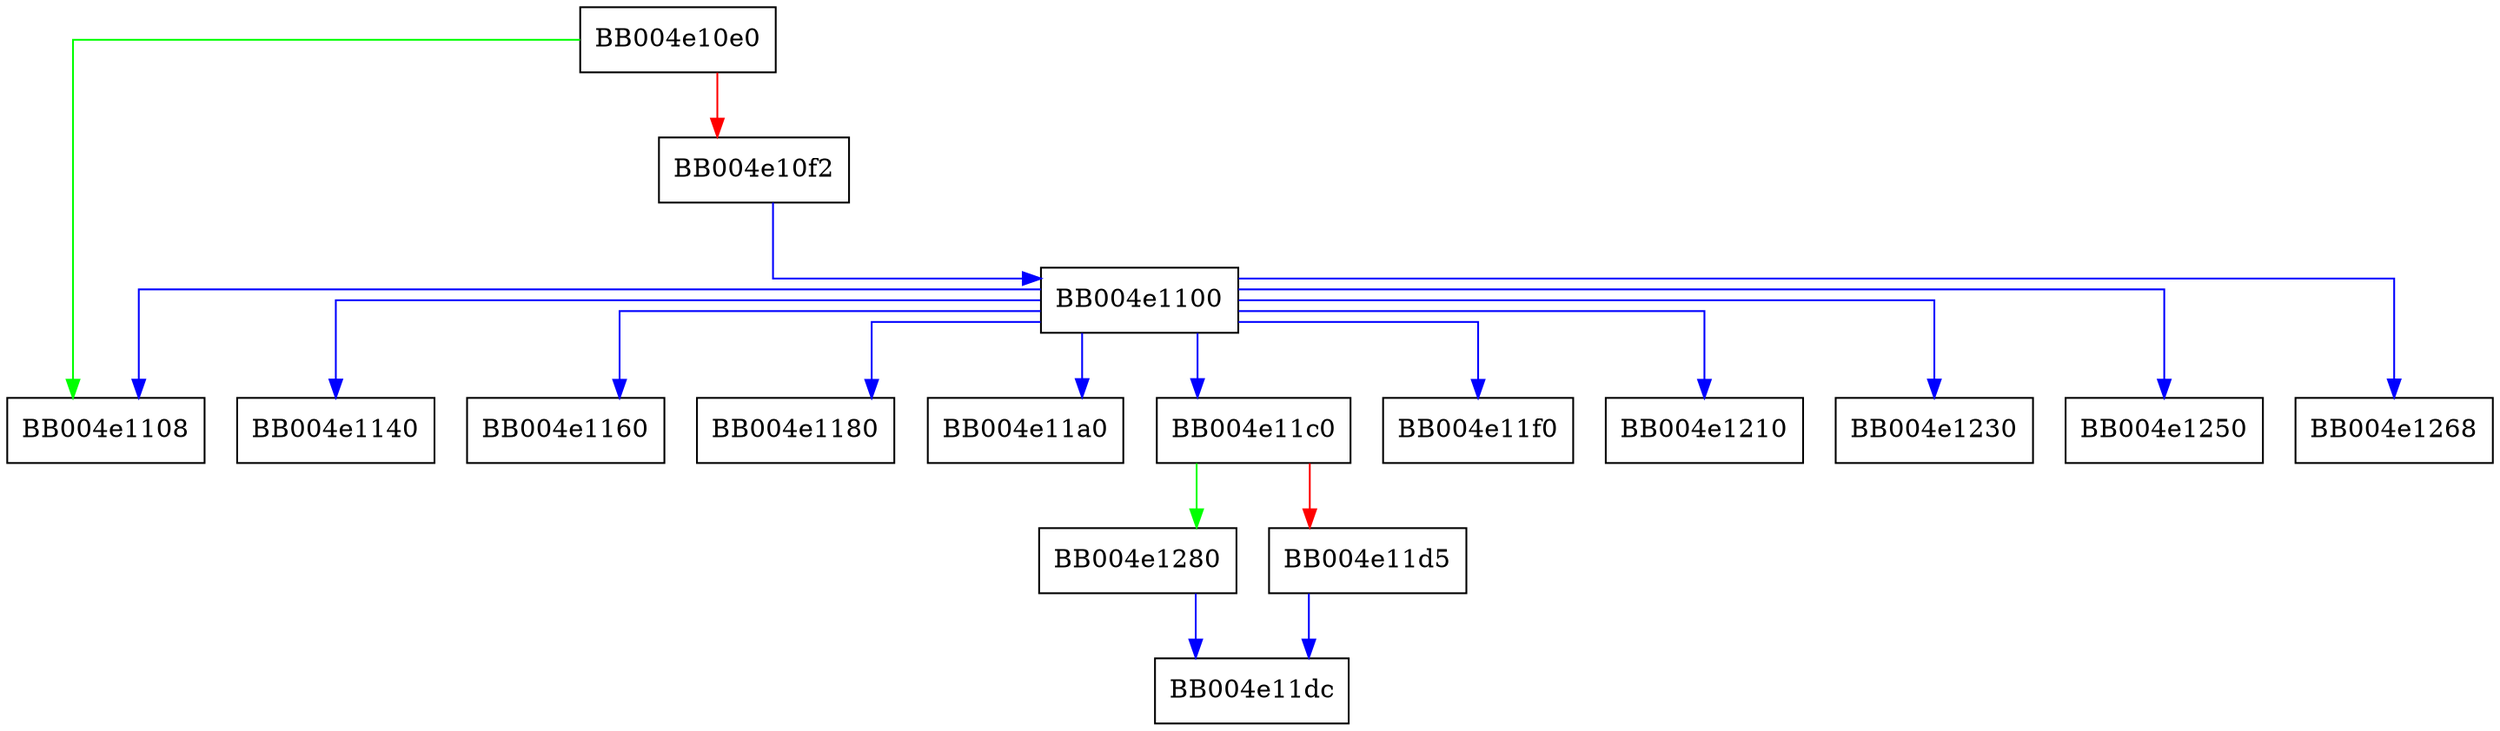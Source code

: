 digraph ossl_statem_client_construct_message {
  node [shape="box"];
  graph [splines=ortho];
  BB004e10e0 -> BB004e1108 [color="green"];
  BB004e10e0 -> BB004e10f2 [color="red"];
  BB004e10f2 -> BB004e1100 [color="blue"];
  BB004e1100 -> BB004e1140 [color="blue"];
  BB004e1100 -> BB004e1160 [color="blue"];
  BB004e1100 -> BB004e1108 [color="blue"];
  BB004e1100 -> BB004e1180 [color="blue"];
  BB004e1100 -> BB004e11a0 [color="blue"];
  BB004e1100 -> BB004e11c0 [color="blue"];
  BB004e1100 -> BB004e11f0 [color="blue"];
  BB004e1100 -> BB004e1210 [color="blue"];
  BB004e1100 -> BB004e1230 [color="blue"];
  BB004e1100 -> BB004e1250 [color="blue"];
  BB004e1100 -> BB004e1268 [color="blue"];
  BB004e11c0 -> BB004e1280 [color="green"];
  BB004e11c0 -> BB004e11d5 [color="red"];
  BB004e11d5 -> BB004e11dc [color="blue"];
  BB004e1280 -> BB004e11dc [color="blue"];
}